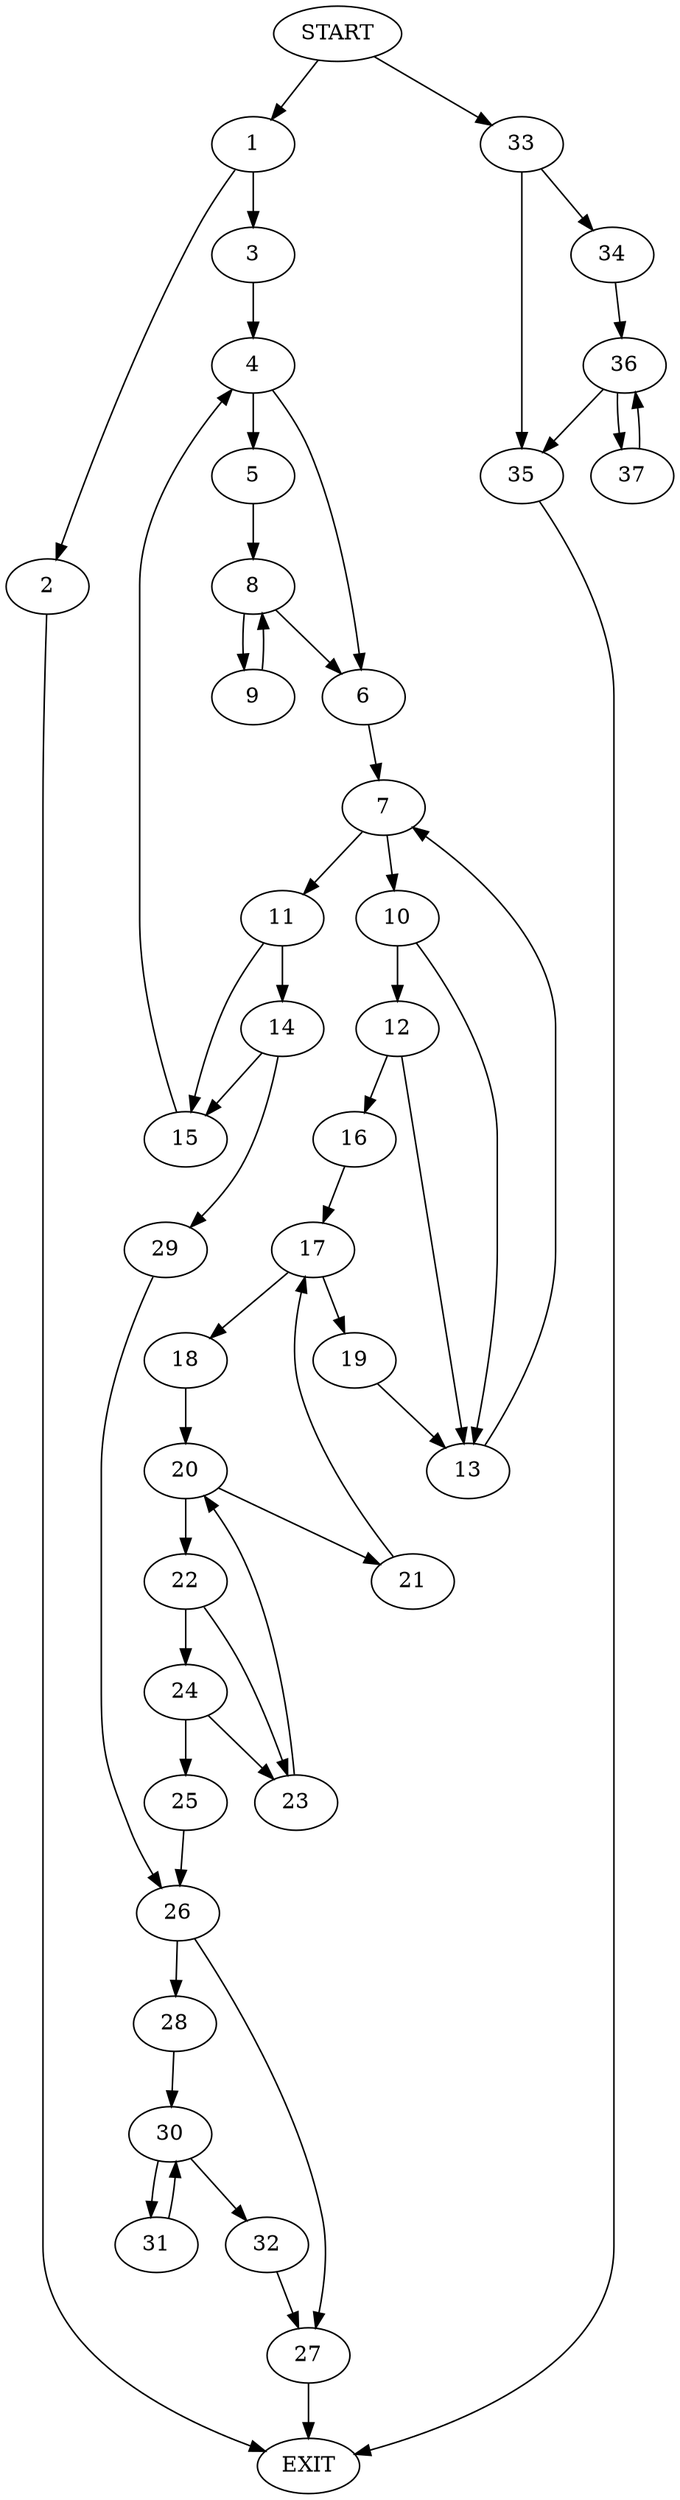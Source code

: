 digraph {
0 [label="START"]
38 [label="EXIT"]
0 -> 1
1 -> 2
1 -> 3
2 -> 38
3 -> 4
4 -> 5
4 -> 6
6 -> 7
5 -> 8
8 -> 9
8 -> 6
9 -> 8
7 -> 10
7 -> 11
10 -> 12
10 -> 13
11 -> 14
11 -> 15
12 -> 13
12 -> 16
13 -> 7
16 -> 17
17 -> 18
17 -> 19
19 -> 13
18 -> 20
20 -> 21
20 -> 22
21 -> 17
22 -> 23
22 -> 24
23 -> 20
24 -> 23
24 -> 25
25 -> 26
26 -> 27
26 -> 28
14 -> 15
14 -> 29
15 -> 4
29 -> 26
27 -> 38
28 -> 30
30 -> 31
30 -> 32
31 -> 30
32 -> 27
0 -> 33
33 -> 34
33 -> 35
35 -> 38
34 -> 36
36 -> 35
36 -> 37
37 -> 36
}

